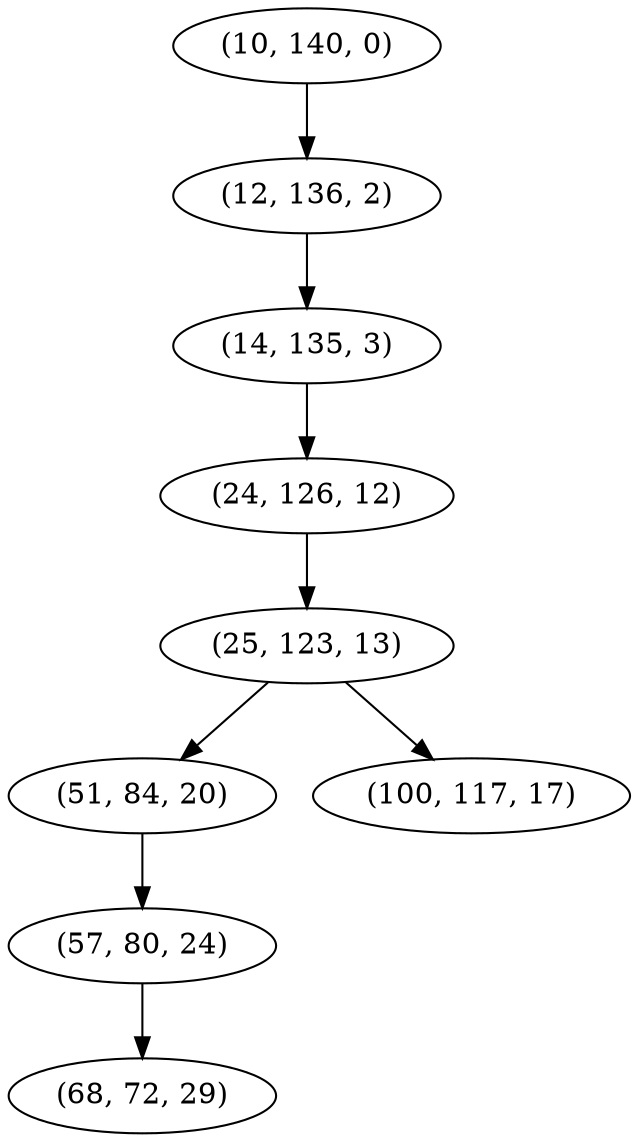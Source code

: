 digraph tree {
    "(10, 140, 0)";
    "(12, 136, 2)";
    "(14, 135, 3)";
    "(24, 126, 12)";
    "(25, 123, 13)";
    "(51, 84, 20)";
    "(57, 80, 24)";
    "(68, 72, 29)";
    "(100, 117, 17)";
    "(10, 140, 0)" -> "(12, 136, 2)";
    "(12, 136, 2)" -> "(14, 135, 3)";
    "(14, 135, 3)" -> "(24, 126, 12)";
    "(24, 126, 12)" -> "(25, 123, 13)";
    "(25, 123, 13)" -> "(51, 84, 20)";
    "(25, 123, 13)" -> "(100, 117, 17)";
    "(51, 84, 20)" -> "(57, 80, 24)";
    "(57, 80, 24)" -> "(68, 72, 29)";
}

